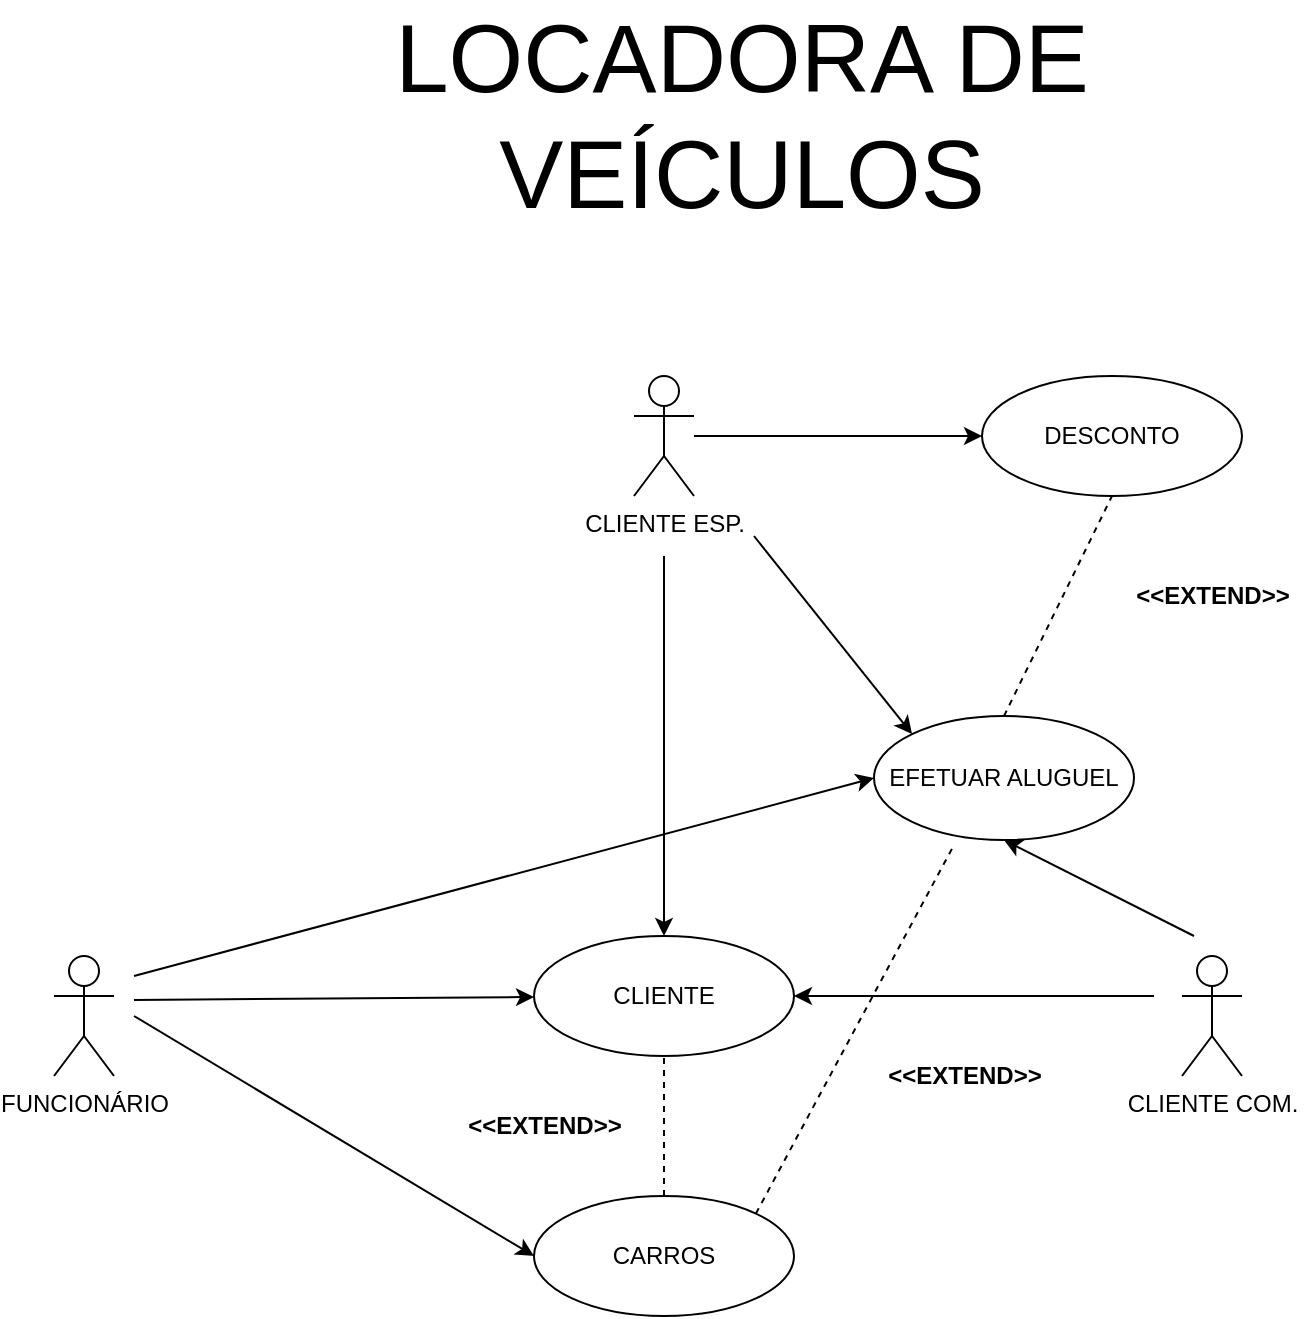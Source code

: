 <mxfile version="13.1.14" type="device"><diagram id="ICyITT-OgM_DUcozFmTR" name="Page-1"><mxGraphModel dx="1014" dy="567" grid="1" gridSize="10" guides="1" tooltips="1" connect="1" arrows="1" fold="1" page="1" pageScale="1" pageWidth="827" pageHeight="1169" math="0" shadow="0"><root><mxCell id="0"/><mxCell id="1" parent="0"/><mxCell id="r9OZvkX6Eg-7Q8-Ku3c2-1" value="&lt;font style=&quot;font-size: 48px&quot;&gt;LOCADORA DE VEÍCULOS&lt;/font&gt;" style="text;html=1;strokeColor=none;fillColor=none;align=center;verticalAlign=middle;whiteSpace=wrap;rounded=0;" parent="1" vertex="1"><mxGeometry x="164" y="80" width="500" height="20" as="geometry"/></mxCell><mxCell id="r9OZvkX6Eg-7Q8-Ku3c2-2" value="CLIENTE COM." style="shape=umlActor;verticalLabelPosition=bottom;labelBackgroundColor=#ffffff;verticalAlign=top;html=1;outlineConnect=0;" parent="1" vertex="1"><mxGeometry x="634" y="510" width="30" height="60" as="geometry"/></mxCell><mxCell id="r9OZvkX6Eg-7Q8-Ku3c2-3" value="FUNCIONÁRIO" style="shape=umlActor;verticalLabelPosition=bottom;labelBackgroundColor=#ffffff;verticalAlign=top;html=1;outlineConnect=0;" parent="1" vertex="1"><mxGeometry x="70" y="510" width="30" height="60" as="geometry"/></mxCell><mxCell id="r9OZvkX6Eg-7Q8-Ku3c2-4" value="CLIENTE" style="ellipse;whiteSpace=wrap;html=1;" parent="1" vertex="1"><mxGeometry x="310" y="500" width="130" height="60" as="geometry"/></mxCell><mxCell id="r9OZvkX6Eg-7Q8-Ku3c2-6" value="CARROS" style="ellipse;whiteSpace=wrap;html=1;" parent="1" vertex="1"><mxGeometry x="310" y="630" width="130" height="60" as="geometry"/></mxCell><mxCell id="r9OZvkX6Eg-7Q8-Ku3c2-7" value="EFETUAR ALUGUEL" style="ellipse;whiteSpace=wrap;html=1;" parent="1" vertex="1"><mxGeometry x="480" y="390" width="130" height="62" as="geometry"/></mxCell><mxCell id="r9OZvkX6Eg-7Q8-Ku3c2-8" value="CLIENTE ESP." style="shape=umlActor;verticalLabelPosition=bottom;labelBackgroundColor=#ffffff;verticalAlign=top;html=1;outlineConnect=0;" parent="1" vertex="1"><mxGeometry x="360" y="220" width="30" height="60" as="geometry"/></mxCell><mxCell id="r9OZvkX6Eg-7Q8-Ku3c2-9" value="DESCONTO" style="ellipse;whiteSpace=wrap;html=1;" parent="1" vertex="1"><mxGeometry x="534" y="220" width="130" height="60" as="geometry"/></mxCell><mxCell id="r9OZvkX6Eg-7Q8-Ku3c2-10" value="" style="endArrow=classic;html=1;entryX=0;entryY=0.5;entryDx=0;entryDy=0;" parent="1" edge="1" target="r9OZvkX6Eg-7Q8-Ku3c2-6"><mxGeometry width="50" height="50" relative="1" as="geometry"><mxPoint x="110" y="540" as="sourcePoint"/><mxPoint x="420" y="550" as="targetPoint"/></mxGeometry></mxCell><mxCell id="r9OZvkX6Eg-7Q8-Ku3c2-11" value="" style="endArrow=classic;html=1;entryX=1;entryY=0.5;entryDx=0;entryDy=0;" parent="1" edge="1" target="r9OZvkX6Eg-7Q8-Ku3c2-4"><mxGeometry width="50" height="50" relative="1" as="geometry"><mxPoint x="620" y="530" as="sourcePoint"/><mxPoint x="270" y="400" as="targetPoint"/></mxGeometry></mxCell><mxCell id="r9OZvkX6Eg-7Q8-Ku3c2-12" value="" style="endArrow=classic;html=1;" parent="1" edge="1" target="r9OZvkX6Eg-7Q8-Ku3c2-4"><mxGeometry width="50" height="50" relative="1" as="geometry"><mxPoint x="110" y="532" as="sourcePoint"/><mxPoint x="260" y="420" as="targetPoint"/></mxGeometry></mxCell><mxCell id="r9OZvkX6Eg-7Q8-Ku3c2-14" value="" style="endArrow=classic;html=1;entryX=0.5;entryY=0;entryDx=0;entryDy=0;" parent="1" edge="1" target="r9OZvkX6Eg-7Q8-Ku3c2-4"><mxGeometry width="50" height="50" relative="1" as="geometry"><mxPoint x="375" y="310" as="sourcePoint"/><mxPoint x="200" y="370" as="targetPoint"/></mxGeometry></mxCell><mxCell id="r9OZvkX6Eg-7Q8-Ku3c2-15" value="" style="endArrow=classic;html=1;entryX=0;entryY=0.5;entryDx=0;entryDy=0;" parent="1" edge="1" target="r9OZvkX6Eg-7Q8-Ku3c2-9"><mxGeometry width="50" height="50" relative="1" as="geometry"><mxPoint x="390" y="250" as="sourcePoint"/><mxPoint x="510" y="240" as="targetPoint"/></mxGeometry></mxCell><mxCell id="r9OZvkX6Eg-7Q8-Ku3c2-16" value="" style="endArrow=classic;html=1;entryX=0;entryY=0.5;entryDx=0;entryDy=0;" parent="1" edge="1" target="r9OZvkX6Eg-7Q8-Ku3c2-7"><mxGeometry width="50" height="50" relative="1" as="geometry"><mxPoint x="110" y="520" as="sourcePoint"/><mxPoint x="580" y="450" as="targetPoint"/></mxGeometry></mxCell><mxCell id="r9OZvkX6Eg-7Q8-Ku3c2-19" value="" style="endArrow=none;dashed=1;html=1;exitX=0.5;exitY=0;exitDx=0;exitDy=0;entryX=0.5;entryY=1;entryDx=0;entryDy=0;" parent="1" edge="1" target="r9OZvkX6Eg-7Q8-Ku3c2-9" source="r9OZvkX6Eg-7Q8-Ku3c2-7"><mxGeometry width="50" height="50" relative="1" as="geometry"><mxPoint x="590" y="370" as="sourcePoint"/><mxPoint x="590" y="280" as="targetPoint"/></mxGeometry></mxCell><mxCell id="r9OZvkX6Eg-7Q8-Ku3c2-20" value="" style="endArrow=none;dashed=1;html=1;entryX=0.309;entryY=1.035;entryDx=0;entryDy=0;exitX=1;exitY=0;exitDx=0;exitDy=0;entryPerimeter=0;" parent="1" edge="1" target="r9OZvkX6Eg-7Q8-Ku3c2-7" source="r9OZvkX6Eg-7Q8-Ku3c2-6"><mxGeometry width="50" height="50" relative="1" as="geometry"><mxPoint x="420" y="520" as="sourcePoint"/><mxPoint x="530" y="450" as="targetPoint"/></mxGeometry></mxCell><mxCell id="r9OZvkX6Eg-7Q8-Ku3c2-22" value="" style="endArrow=none;dashed=1;html=1;exitX=0.5;exitY=0;exitDx=0;exitDy=0;entryX=0.5;entryY=1;entryDx=0;entryDy=0;" parent="1" edge="1" target="r9OZvkX6Eg-7Q8-Ku3c2-4" source="r9OZvkX6Eg-7Q8-Ku3c2-6"><mxGeometry width="50" height="50" relative="1" as="geometry"><mxPoint x="350" y="510" as="sourcePoint"/><mxPoint x="350" y="460" as="targetPoint"/></mxGeometry></mxCell><mxCell id="ORPjg_vjw8Yce5oivsjt-3" value="" style="endArrow=classic;html=1;entryX=0.5;entryY=1;entryDx=0;entryDy=0;" edge="1" parent="1" target="r9OZvkX6Eg-7Q8-Ku3c2-7"><mxGeometry width="50" height="50" relative="1" as="geometry"><mxPoint x="640" y="500" as="sourcePoint"/><mxPoint x="500" y="400" as="targetPoint"/></mxGeometry></mxCell><mxCell id="ORPjg_vjw8Yce5oivsjt-4" value="" style="endArrow=classic;html=1;entryX=0;entryY=0;entryDx=0;entryDy=0;" edge="1" parent="1" target="r9OZvkX6Eg-7Q8-Ku3c2-7"><mxGeometry width="50" height="50" relative="1" as="geometry"><mxPoint x="420" y="300" as="sourcePoint"/><mxPoint x="510" y="390" as="targetPoint"/></mxGeometry></mxCell><mxCell id="ORPjg_vjw8Yce5oivsjt-9" value="&lt;b&gt;&amp;lt;&amp;lt;EXTEND&amp;gt;&amp;gt;&lt;/b&gt;" style="text;html=1;align=center;verticalAlign=middle;resizable=0;points=[];autosize=1;" vertex="1" parent="1"><mxGeometry x="604" y="320" width="90" height="20" as="geometry"/></mxCell><mxCell id="ORPjg_vjw8Yce5oivsjt-22" value="&lt;b&gt;&amp;lt;&amp;lt;EXTEND&amp;gt;&amp;gt;&lt;/b&gt;" style="text;html=1;align=center;verticalAlign=middle;resizable=0;points=[];autosize=1;" vertex="1" parent="1"><mxGeometry x="270" y="585" width="90" height="20" as="geometry"/></mxCell><mxCell id="ORPjg_vjw8Yce5oivsjt-23" value="&lt;b&gt;&amp;lt;&amp;lt;EXTEND&amp;gt;&amp;gt;&lt;/b&gt;" style="text;html=1;align=center;verticalAlign=middle;resizable=0;points=[];autosize=1;" vertex="1" parent="1"><mxGeometry x="480" y="560" width="90" height="20" as="geometry"/></mxCell></root></mxGraphModel></diagram></mxfile>